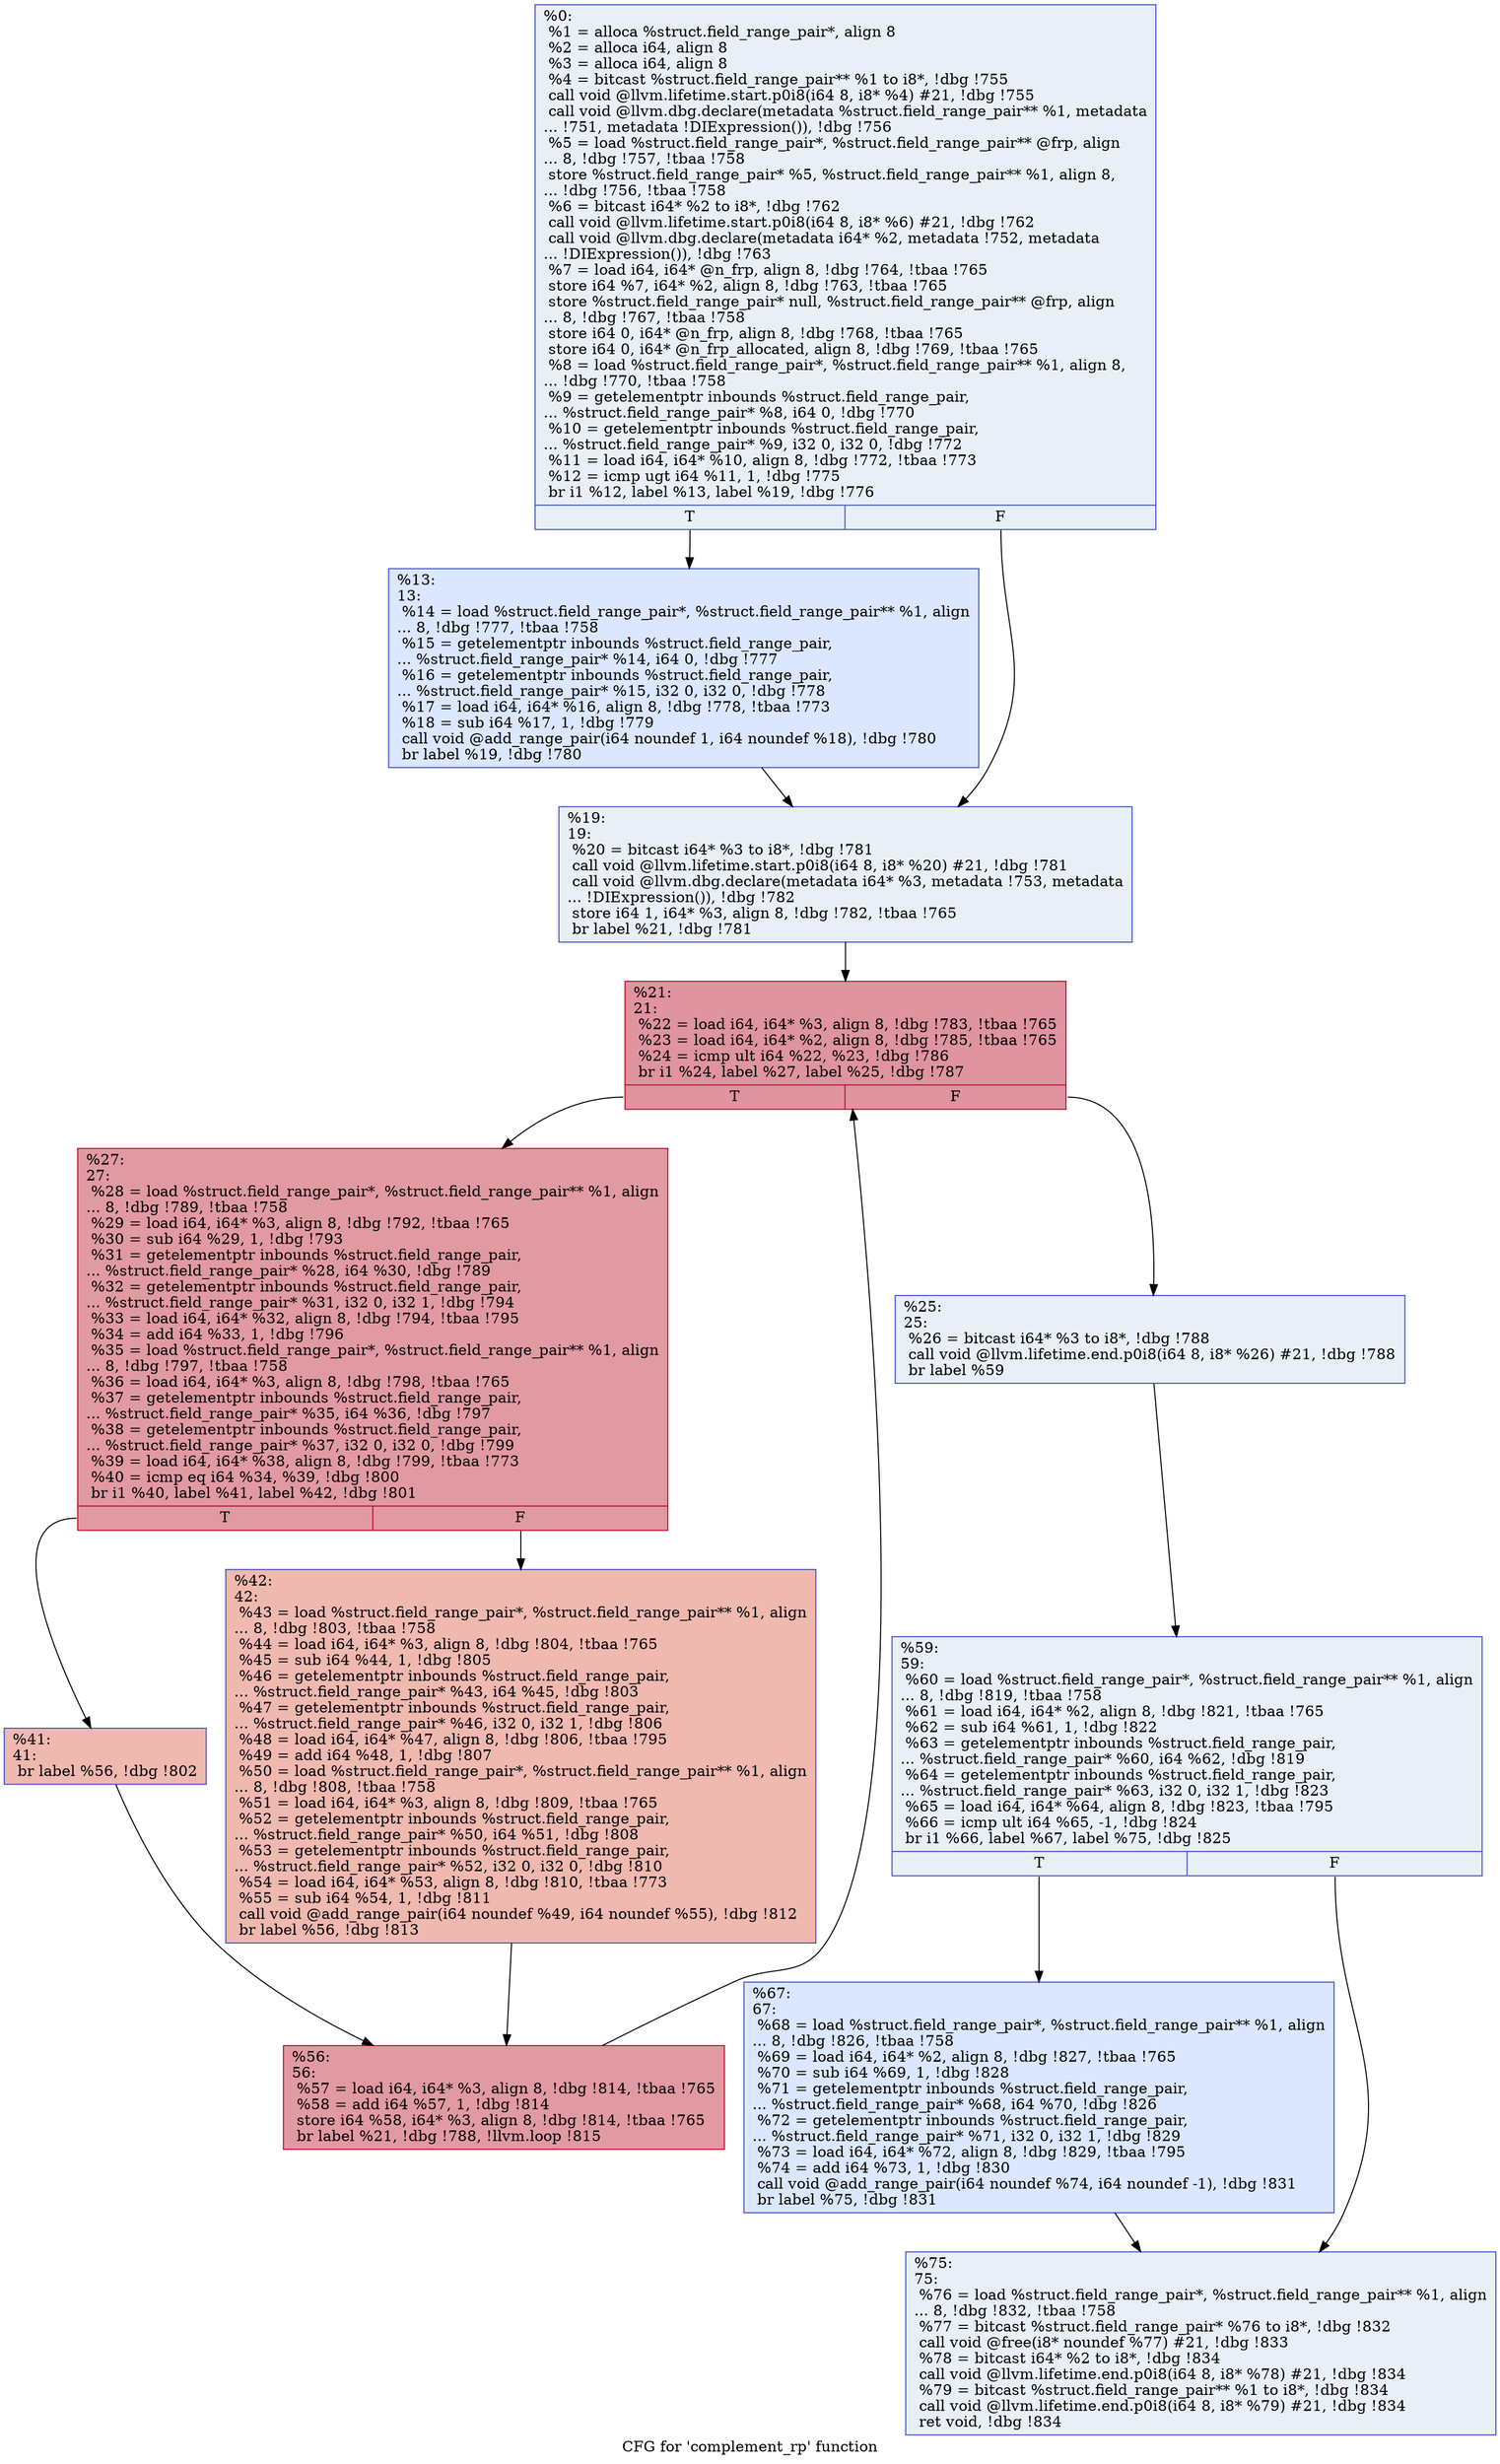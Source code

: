 digraph "CFG for 'complement_rp' function" {
	label="CFG for 'complement_rp' function";

	Node0x10b9300 [shape=record,color="#3d50c3ff", style=filled, fillcolor="#cedaeb70",label="{%0:\l  %1 = alloca %struct.field_range_pair*, align 8\l  %2 = alloca i64, align 8\l  %3 = alloca i64, align 8\l  %4 = bitcast %struct.field_range_pair** %1 to i8*, !dbg !755\l  call void @llvm.lifetime.start.p0i8(i64 8, i8* %4) #21, !dbg !755\l  call void @llvm.dbg.declare(metadata %struct.field_range_pair** %1, metadata\l... !751, metadata !DIExpression()), !dbg !756\l  %5 = load %struct.field_range_pair*, %struct.field_range_pair** @frp, align\l... 8, !dbg !757, !tbaa !758\l  store %struct.field_range_pair* %5, %struct.field_range_pair** %1, align 8,\l... !dbg !756, !tbaa !758\l  %6 = bitcast i64* %2 to i8*, !dbg !762\l  call void @llvm.lifetime.start.p0i8(i64 8, i8* %6) #21, !dbg !762\l  call void @llvm.dbg.declare(metadata i64* %2, metadata !752, metadata\l... !DIExpression()), !dbg !763\l  %7 = load i64, i64* @n_frp, align 8, !dbg !764, !tbaa !765\l  store i64 %7, i64* %2, align 8, !dbg !763, !tbaa !765\l  store %struct.field_range_pair* null, %struct.field_range_pair** @frp, align\l... 8, !dbg !767, !tbaa !758\l  store i64 0, i64* @n_frp, align 8, !dbg !768, !tbaa !765\l  store i64 0, i64* @n_frp_allocated, align 8, !dbg !769, !tbaa !765\l  %8 = load %struct.field_range_pair*, %struct.field_range_pair** %1, align 8,\l... !dbg !770, !tbaa !758\l  %9 = getelementptr inbounds %struct.field_range_pair,\l... %struct.field_range_pair* %8, i64 0, !dbg !770\l  %10 = getelementptr inbounds %struct.field_range_pair,\l... %struct.field_range_pair* %9, i32 0, i32 0, !dbg !772\l  %11 = load i64, i64* %10, align 8, !dbg !772, !tbaa !773\l  %12 = icmp ugt i64 %11, 1, !dbg !775\l  br i1 %12, label %13, label %19, !dbg !776\l|{<s0>T|<s1>F}}"];
	Node0x10b9300:s0 -> Node0x10bb600;
	Node0x10b9300:s1 -> Node0x10bb650;
	Node0x10bb600 [shape=record,color="#3d50c3ff", style=filled, fillcolor="#abc8fd70",label="{%13:\l13:                                               \l  %14 = load %struct.field_range_pair*, %struct.field_range_pair** %1, align\l... 8, !dbg !777, !tbaa !758\l  %15 = getelementptr inbounds %struct.field_range_pair,\l... %struct.field_range_pair* %14, i64 0, !dbg !777\l  %16 = getelementptr inbounds %struct.field_range_pair,\l... %struct.field_range_pair* %15, i32 0, i32 0, !dbg !778\l  %17 = load i64, i64* %16, align 8, !dbg !778, !tbaa !773\l  %18 = sub i64 %17, 1, !dbg !779\l  call void @add_range_pair(i64 noundef 1, i64 noundef %18), !dbg !780\l  br label %19, !dbg !780\l}"];
	Node0x10bb600 -> Node0x10bb650;
	Node0x10bb650 [shape=record,color="#3d50c3ff", style=filled, fillcolor="#cedaeb70",label="{%19:\l19:                                               \l  %20 = bitcast i64* %3 to i8*, !dbg !781\l  call void @llvm.lifetime.start.p0i8(i64 8, i8* %20) #21, !dbg !781\l  call void @llvm.dbg.declare(metadata i64* %3, metadata !753, metadata\l... !DIExpression()), !dbg !782\l  store i64 1, i64* %3, align 8, !dbg !782, !tbaa !765\l  br label %21, !dbg !781\l}"];
	Node0x10bb650 -> Node0x10bb6a0;
	Node0x10bb6a0 [shape=record,color="#b70d28ff", style=filled, fillcolor="#b70d2870",label="{%21:\l21:                                               \l  %22 = load i64, i64* %3, align 8, !dbg !783, !tbaa !765\l  %23 = load i64, i64* %2, align 8, !dbg !785, !tbaa !765\l  %24 = icmp ult i64 %22, %23, !dbg !786\l  br i1 %24, label %27, label %25, !dbg !787\l|{<s0>T|<s1>F}}"];
	Node0x10bb6a0:s0 -> Node0x10bb740;
	Node0x10bb6a0:s1 -> Node0x10bb6f0;
	Node0x10bb6f0 [shape=record,color="#3d50c3ff", style=filled, fillcolor="#cedaeb70",label="{%25:\l25:                                               \l  %26 = bitcast i64* %3 to i8*, !dbg !788\l  call void @llvm.lifetime.end.p0i8(i64 8, i8* %26) #21, !dbg !788\l  br label %59\l}"];
	Node0x10bb6f0 -> Node0x10bb880;
	Node0x10bb740 [shape=record,color="#b70d28ff", style=filled, fillcolor="#bb1b2c70",label="{%27:\l27:                                               \l  %28 = load %struct.field_range_pair*, %struct.field_range_pair** %1, align\l... 8, !dbg !789, !tbaa !758\l  %29 = load i64, i64* %3, align 8, !dbg !792, !tbaa !765\l  %30 = sub i64 %29, 1, !dbg !793\l  %31 = getelementptr inbounds %struct.field_range_pair,\l... %struct.field_range_pair* %28, i64 %30, !dbg !789\l  %32 = getelementptr inbounds %struct.field_range_pair,\l... %struct.field_range_pair* %31, i32 0, i32 1, !dbg !794\l  %33 = load i64, i64* %32, align 8, !dbg !794, !tbaa !795\l  %34 = add i64 %33, 1, !dbg !796\l  %35 = load %struct.field_range_pair*, %struct.field_range_pair** %1, align\l... 8, !dbg !797, !tbaa !758\l  %36 = load i64, i64* %3, align 8, !dbg !798, !tbaa !765\l  %37 = getelementptr inbounds %struct.field_range_pair,\l... %struct.field_range_pair* %35, i64 %36, !dbg !797\l  %38 = getelementptr inbounds %struct.field_range_pair,\l... %struct.field_range_pair* %37, i32 0, i32 0, !dbg !799\l  %39 = load i64, i64* %38, align 8, !dbg !799, !tbaa !773\l  %40 = icmp eq i64 %34, %39, !dbg !800\l  br i1 %40, label %41, label %42, !dbg !801\l|{<s0>T|<s1>F}}"];
	Node0x10bb740:s0 -> Node0x10bb790;
	Node0x10bb740:s1 -> Node0x10bb7e0;
	Node0x10bb790 [shape=record,color="#3d50c3ff", style=filled, fillcolor="#de614d70",label="{%41:\l41:                                               \l  br label %56, !dbg !802\l}"];
	Node0x10bb790 -> Node0x10bb830;
	Node0x10bb7e0 [shape=record,color="#3d50c3ff", style=filled, fillcolor="#de614d70",label="{%42:\l42:                                               \l  %43 = load %struct.field_range_pair*, %struct.field_range_pair** %1, align\l... 8, !dbg !803, !tbaa !758\l  %44 = load i64, i64* %3, align 8, !dbg !804, !tbaa !765\l  %45 = sub i64 %44, 1, !dbg !805\l  %46 = getelementptr inbounds %struct.field_range_pair,\l... %struct.field_range_pair* %43, i64 %45, !dbg !803\l  %47 = getelementptr inbounds %struct.field_range_pair,\l... %struct.field_range_pair* %46, i32 0, i32 1, !dbg !806\l  %48 = load i64, i64* %47, align 8, !dbg !806, !tbaa !795\l  %49 = add i64 %48, 1, !dbg !807\l  %50 = load %struct.field_range_pair*, %struct.field_range_pair** %1, align\l... 8, !dbg !808, !tbaa !758\l  %51 = load i64, i64* %3, align 8, !dbg !809, !tbaa !765\l  %52 = getelementptr inbounds %struct.field_range_pair,\l... %struct.field_range_pair* %50, i64 %51, !dbg !808\l  %53 = getelementptr inbounds %struct.field_range_pair,\l... %struct.field_range_pair* %52, i32 0, i32 0, !dbg !810\l  %54 = load i64, i64* %53, align 8, !dbg !810, !tbaa !773\l  %55 = sub i64 %54, 1, !dbg !811\l  call void @add_range_pair(i64 noundef %49, i64 noundef %55), !dbg !812\l  br label %56, !dbg !813\l}"];
	Node0x10bb7e0 -> Node0x10bb830;
	Node0x10bb830 [shape=record,color="#b70d28ff", style=filled, fillcolor="#bb1b2c70",label="{%56:\l56:                                               \l  %57 = load i64, i64* %3, align 8, !dbg !814, !tbaa !765\l  %58 = add i64 %57, 1, !dbg !814\l  store i64 %58, i64* %3, align 8, !dbg !814, !tbaa !765\l  br label %21, !dbg !788, !llvm.loop !815\l}"];
	Node0x10bb830 -> Node0x10bb6a0;
	Node0x10bb880 [shape=record,color="#3d50c3ff", style=filled, fillcolor="#cedaeb70",label="{%59:\l59:                                               \l  %60 = load %struct.field_range_pair*, %struct.field_range_pair** %1, align\l... 8, !dbg !819, !tbaa !758\l  %61 = load i64, i64* %2, align 8, !dbg !821, !tbaa !765\l  %62 = sub i64 %61, 1, !dbg !822\l  %63 = getelementptr inbounds %struct.field_range_pair,\l... %struct.field_range_pair* %60, i64 %62, !dbg !819\l  %64 = getelementptr inbounds %struct.field_range_pair,\l... %struct.field_range_pair* %63, i32 0, i32 1, !dbg !823\l  %65 = load i64, i64* %64, align 8, !dbg !823, !tbaa !795\l  %66 = icmp ult i64 %65, -1, !dbg !824\l  br i1 %66, label %67, label %75, !dbg !825\l|{<s0>T|<s1>F}}"];
	Node0x10bb880:s0 -> Node0x10bb8d0;
	Node0x10bb880:s1 -> Node0x10bb920;
	Node0x10bb8d0 [shape=record,color="#3d50c3ff", style=filled, fillcolor="#abc8fd70",label="{%67:\l67:                                               \l  %68 = load %struct.field_range_pair*, %struct.field_range_pair** %1, align\l... 8, !dbg !826, !tbaa !758\l  %69 = load i64, i64* %2, align 8, !dbg !827, !tbaa !765\l  %70 = sub i64 %69, 1, !dbg !828\l  %71 = getelementptr inbounds %struct.field_range_pair,\l... %struct.field_range_pair* %68, i64 %70, !dbg !826\l  %72 = getelementptr inbounds %struct.field_range_pair,\l... %struct.field_range_pair* %71, i32 0, i32 1, !dbg !829\l  %73 = load i64, i64* %72, align 8, !dbg !829, !tbaa !795\l  %74 = add i64 %73, 1, !dbg !830\l  call void @add_range_pair(i64 noundef %74, i64 noundef -1), !dbg !831\l  br label %75, !dbg !831\l}"];
	Node0x10bb8d0 -> Node0x10bb920;
	Node0x10bb920 [shape=record,color="#3d50c3ff", style=filled, fillcolor="#cedaeb70",label="{%75:\l75:                                               \l  %76 = load %struct.field_range_pair*, %struct.field_range_pair** %1, align\l... 8, !dbg !832, !tbaa !758\l  %77 = bitcast %struct.field_range_pair* %76 to i8*, !dbg !832\l  call void @free(i8* noundef %77) #21, !dbg !833\l  %78 = bitcast i64* %2 to i8*, !dbg !834\l  call void @llvm.lifetime.end.p0i8(i64 8, i8* %78) #21, !dbg !834\l  %79 = bitcast %struct.field_range_pair** %1 to i8*, !dbg !834\l  call void @llvm.lifetime.end.p0i8(i64 8, i8* %79) #21, !dbg !834\l  ret void, !dbg !834\l}"];
}
